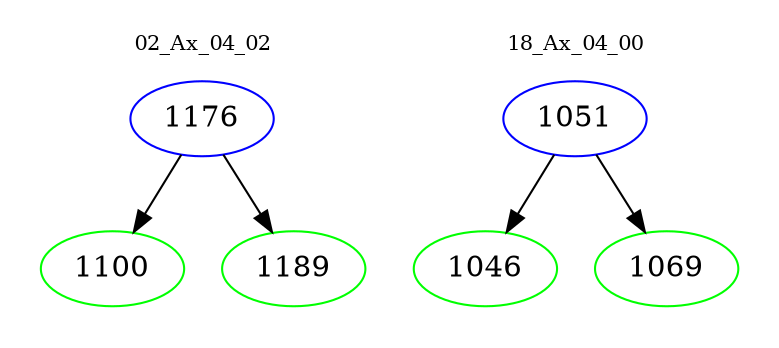 digraph{
subgraph cluster_0 {
color = white
label = "02_Ax_04_02";
fontsize=10;
T0_1176 [label="1176", color="blue"]
T0_1176 -> T0_1100 [color="black"]
T0_1100 [label="1100", color="green"]
T0_1176 -> T0_1189 [color="black"]
T0_1189 [label="1189", color="green"]
}
subgraph cluster_1 {
color = white
label = "18_Ax_04_00";
fontsize=10;
T1_1051 [label="1051", color="blue"]
T1_1051 -> T1_1046 [color="black"]
T1_1046 [label="1046", color="green"]
T1_1051 -> T1_1069 [color="black"]
T1_1069 [label="1069", color="green"]
}
}
